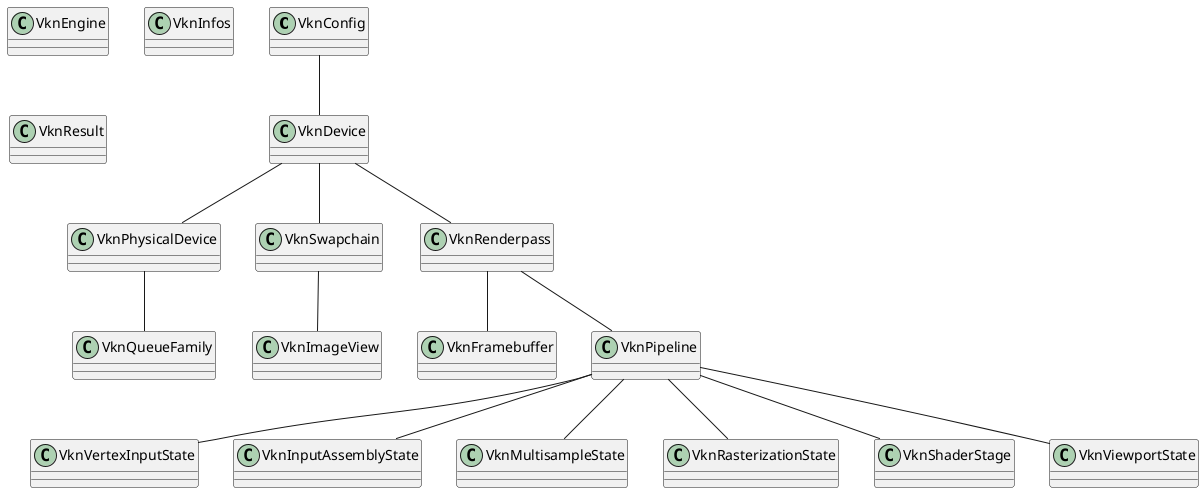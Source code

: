@startuml
class VknConfig {
}
class VknDevice {
}
class VknPhysicalDevice {
}
class VknQueueFamily {
}
class VknSwapchain {
}
class VknImageView {
}
class VknRenderpass {
}
class VknFramebuffer {
}
class VknPipeline {
}
class VknVertexInputState {
}
class VknInputAssemblyState {
}
class VknMultisampleState {
}
class VknRasterizationState {
}
class VknShaderStage {
}
class VknViewportState {
}
class VknEngine {
}
class VknInfos {
}
class VknResult {
}

VknConfig -- VknDevice
VknDevice -- VknPhysicalDevice
VknPhysicalDevice -- VknQueueFamily
VknDevice -- VknSwapchain
VknSwapchain -- VknImageView
VknDevice -- VknRenderpass
VknRenderpass -- VknPipeline
VknRenderpass -- VknFramebuffer
VknPipeline -- VknVertexInputState
VknPipeline -- VknInputAssemblyState
VknPipeline -- VknMultisampleState
VknPipeline -- VknRasterizationState
VknPipeline -- VknShaderStage
VknPipeline -- VknViewportState
@enduml
